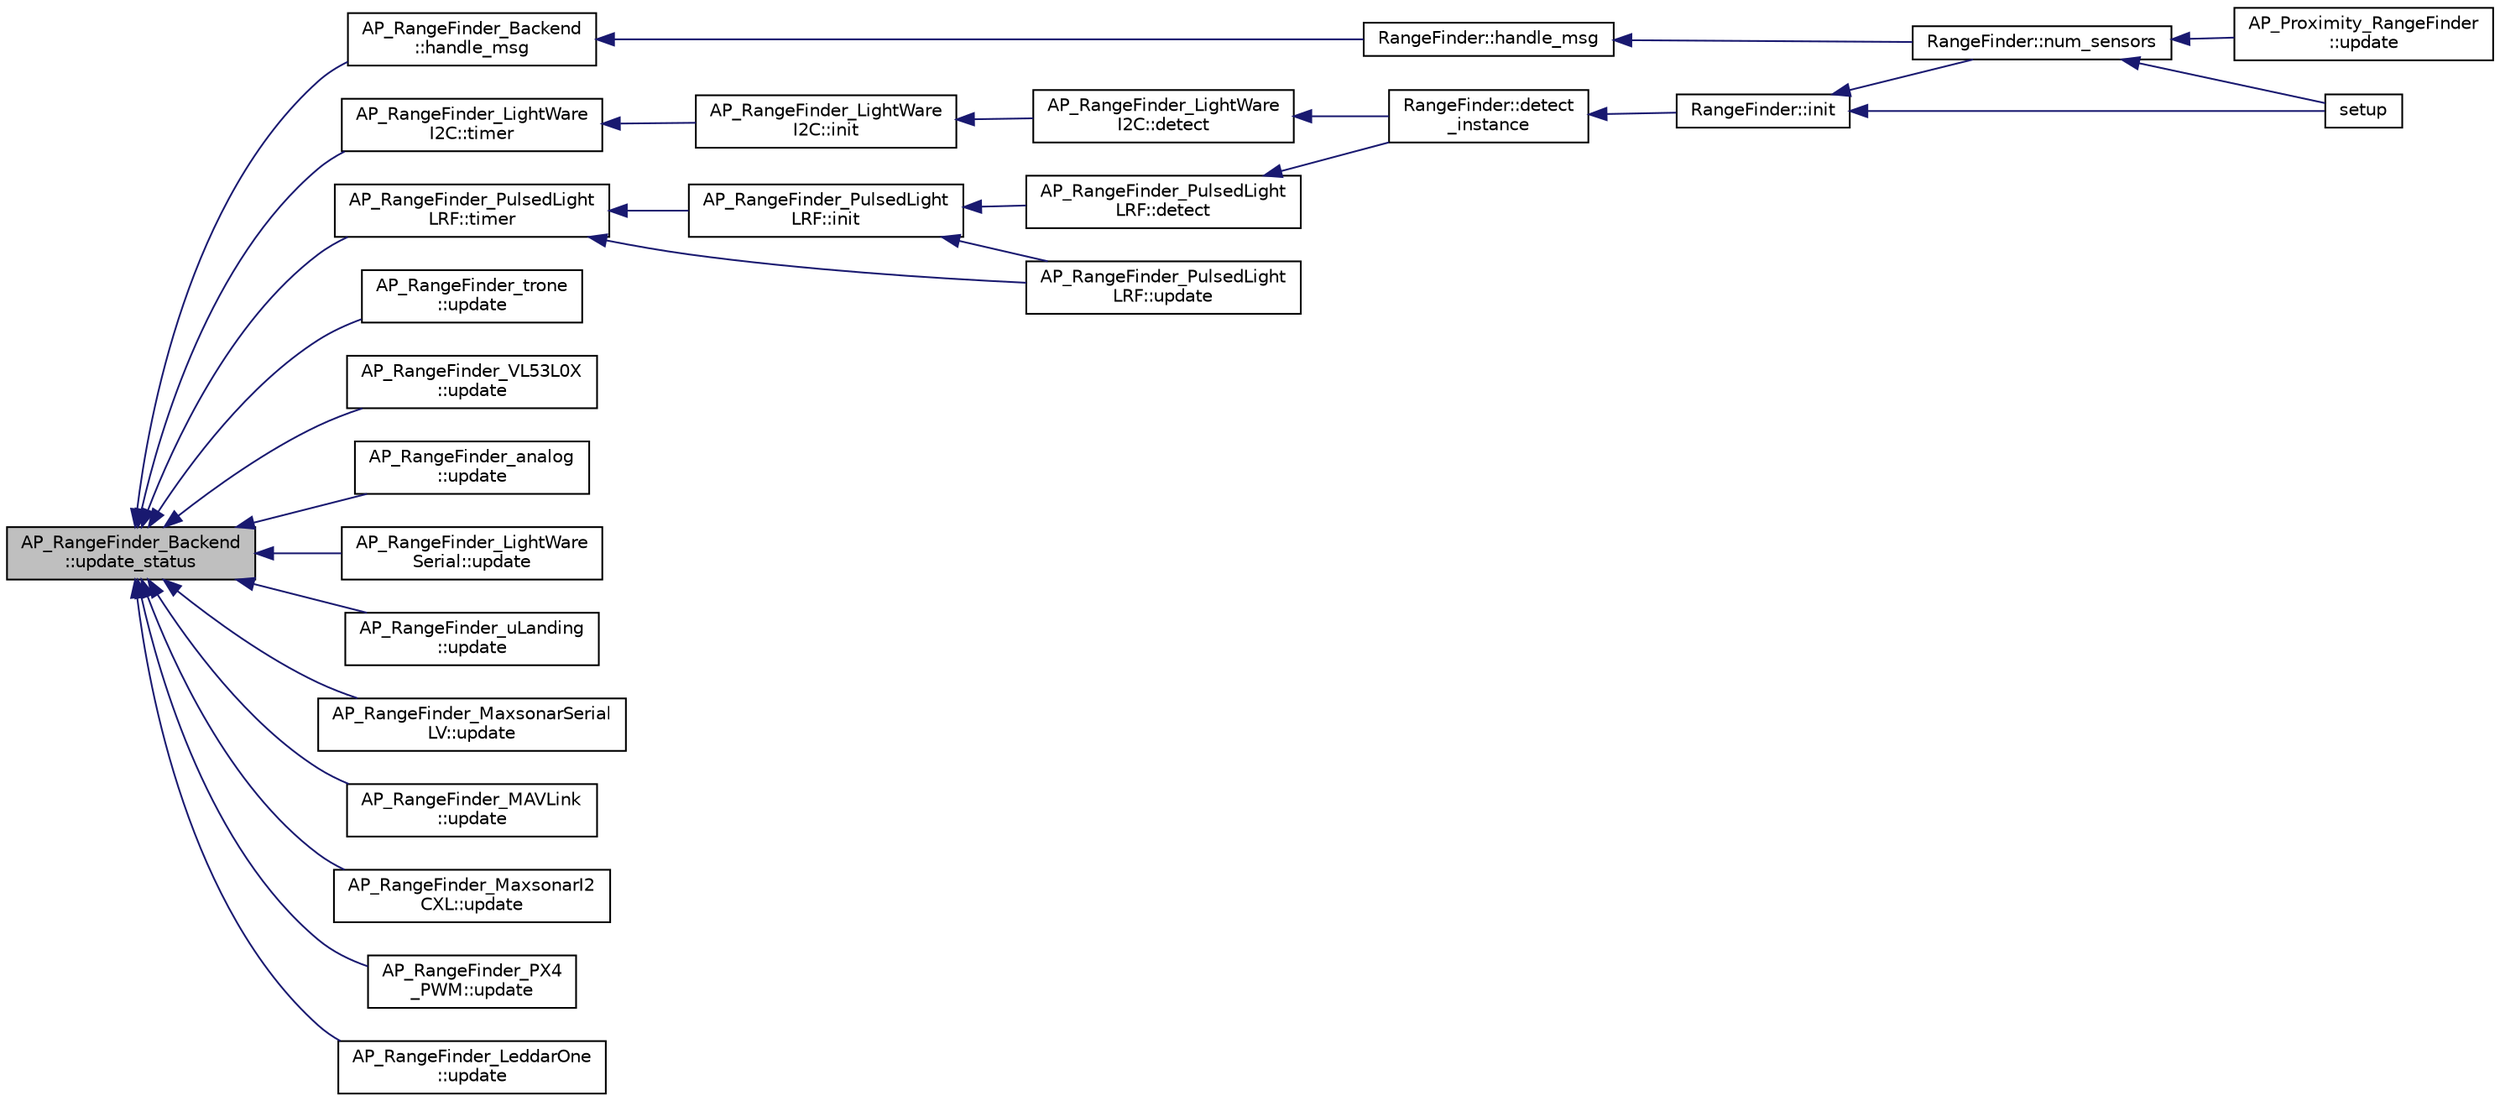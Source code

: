 digraph "AP_RangeFinder_Backend::update_status"
{
 // INTERACTIVE_SVG=YES
  edge [fontname="Helvetica",fontsize="10",labelfontname="Helvetica",labelfontsize="10"];
  node [fontname="Helvetica",fontsize="10",shape=record];
  rankdir="LR";
  Node1 [label="AP_RangeFinder_Backend\l::update_status",height=0.2,width=0.4,color="black", fillcolor="grey75", style="filled", fontcolor="black"];
  Node1 -> Node2 [dir="back",color="midnightblue",fontsize="10",style="solid",fontname="Helvetica"];
  Node2 [label="AP_RangeFinder_Backend\l::handle_msg",height=0.2,width=0.4,color="black", fillcolor="white", style="filled",URL="$classAP__RangeFinder__Backend.html#a9523288ea1f3eb55fd797f0504ad4ca0"];
  Node2 -> Node3 [dir="back",color="midnightblue",fontsize="10",style="solid",fontname="Helvetica"];
  Node3 [label="RangeFinder::handle_msg",height=0.2,width=0.4,color="black", fillcolor="white", style="filled",URL="$classRangeFinder.html#ab9d8fbc11a60ed3e9ecefb9f7b84db46"];
  Node3 -> Node4 [dir="back",color="midnightblue",fontsize="10",style="solid",fontname="Helvetica"];
  Node4 [label="RangeFinder::num_sensors",height=0.2,width=0.4,color="black", fillcolor="white", style="filled",URL="$classRangeFinder.html#a95856f52f03d5234d587600faedcbfaf"];
  Node4 -> Node5 [dir="back",color="midnightblue",fontsize="10",style="solid",fontname="Helvetica"];
  Node5 [label="AP_Proximity_RangeFinder\l::update",height=0.2,width=0.4,color="black", fillcolor="white", style="filled",URL="$classAP__Proximity__RangeFinder.html#a00972bd55509a984f8a71c4cfdb78445"];
  Node4 -> Node6 [dir="back",color="midnightblue",fontsize="10",style="solid",fontname="Helvetica"];
  Node6 [label="setup",height=0.2,width=0.4,color="black", fillcolor="white", style="filled",URL="$RFIND__test_8cpp.html#a4fc01d736fe50cf5b977f755b675f11d"];
  Node1 -> Node7 [dir="back",color="midnightblue",fontsize="10",style="solid",fontname="Helvetica"];
  Node7 [label="AP_RangeFinder_LightWare\lI2C::timer",height=0.2,width=0.4,color="black", fillcolor="white", style="filled",URL="$classAP__RangeFinder__LightWareI2C.html#af397f083c33ab36aab840d89831b0e7d"];
  Node7 -> Node8 [dir="back",color="midnightblue",fontsize="10",style="solid",fontname="Helvetica"];
  Node8 [label="AP_RangeFinder_LightWare\lI2C::init",height=0.2,width=0.4,color="black", fillcolor="white", style="filled",URL="$classAP__RangeFinder__LightWareI2C.html#a4ecab260116f4b01a5e0853b3830736a"];
  Node8 -> Node9 [dir="back",color="midnightblue",fontsize="10",style="solid",fontname="Helvetica"];
  Node9 [label="AP_RangeFinder_LightWare\lI2C::detect",height=0.2,width=0.4,color="black", fillcolor="white", style="filled",URL="$classAP__RangeFinder__LightWareI2C.html#a8244a17a7b5b90e559e999a1cb5dc40a"];
  Node9 -> Node10 [dir="back",color="midnightblue",fontsize="10",style="solid",fontname="Helvetica"];
  Node10 [label="RangeFinder::detect\l_instance",height=0.2,width=0.4,color="black", fillcolor="white", style="filled",URL="$classRangeFinder.html#a7f7f9dce880eb37d53df67cba39bdda9"];
  Node10 -> Node11 [dir="back",color="midnightblue",fontsize="10",style="solid",fontname="Helvetica"];
  Node11 [label="RangeFinder::init",height=0.2,width=0.4,color="black", fillcolor="white", style="filled",URL="$classRangeFinder.html#a1c2d6a488e35a856814b5d48ca3d5d9e"];
  Node11 -> Node6 [dir="back",color="midnightblue",fontsize="10",style="solid",fontname="Helvetica"];
  Node11 -> Node4 [dir="back",color="midnightblue",fontsize="10",style="solid",fontname="Helvetica"];
  Node1 -> Node12 [dir="back",color="midnightblue",fontsize="10",style="solid",fontname="Helvetica"];
  Node12 [label="AP_RangeFinder_PulsedLight\lLRF::timer",height=0.2,width=0.4,color="black", fillcolor="white", style="filled",URL="$classAP__RangeFinder__PulsedLightLRF.html#a14a616968340128e69452cb742254f50"];
  Node12 -> Node13 [dir="back",color="midnightblue",fontsize="10",style="solid",fontname="Helvetica"];
  Node13 [label="AP_RangeFinder_PulsedLight\lLRF::init",height=0.2,width=0.4,color="black", fillcolor="white", style="filled",URL="$classAP__RangeFinder__PulsedLightLRF.html#a1fe58514ce7282108e5aea8800c2451d"];
  Node13 -> Node14 [dir="back",color="midnightblue",fontsize="10",style="solid",fontname="Helvetica"];
  Node14 [label="AP_RangeFinder_PulsedLight\lLRF::detect",height=0.2,width=0.4,color="black", fillcolor="white", style="filled",URL="$classAP__RangeFinder__PulsedLightLRF.html#ad87857d39b8c6d2cbc53209498b60f73"];
  Node14 -> Node10 [dir="back",color="midnightblue",fontsize="10",style="solid",fontname="Helvetica"];
  Node13 -> Node15 [dir="back",color="midnightblue",fontsize="10",style="solid",fontname="Helvetica"];
  Node15 [label="AP_RangeFinder_PulsedLight\lLRF::update",height=0.2,width=0.4,color="black", fillcolor="white", style="filled",URL="$classAP__RangeFinder__PulsedLightLRF.html#a95733e2bb087ab50b224364be04da722"];
  Node12 -> Node15 [dir="back",color="midnightblue",fontsize="10",style="solid",fontname="Helvetica"];
  Node1 -> Node16 [dir="back",color="midnightblue",fontsize="10",style="solid",fontname="Helvetica"];
  Node16 [label="AP_RangeFinder_trone\l::update",height=0.2,width=0.4,color="black", fillcolor="white", style="filled",URL="$classAP__RangeFinder__trone.html#af23adcc387a4122e844d3c9c8e9105db"];
  Node1 -> Node17 [dir="back",color="midnightblue",fontsize="10",style="solid",fontname="Helvetica"];
  Node17 [label="AP_RangeFinder_VL53L0X\l::update",height=0.2,width=0.4,color="black", fillcolor="white", style="filled",URL="$classAP__RangeFinder__VL53L0X.html#ac4fdd7285705ce93d0b29f3338b35502"];
  Node1 -> Node18 [dir="back",color="midnightblue",fontsize="10",style="solid",fontname="Helvetica"];
  Node18 [label="AP_RangeFinder_analog\l::update",height=0.2,width=0.4,color="black", fillcolor="white", style="filled",URL="$classAP__RangeFinder__analog.html#ad997f109f592a3c9f875655af6ad6de0"];
  Node1 -> Node19 [dir="back",color="midnightblue",fontsize="10",style="solid",fontname="Helvetica"];
  Node19 [label="AP_RangeFinder_LightWare\lSerial::update",height=0.2,width=0.4,color="black", fillcolor="white", style="filled",URL="$classAP__RangeFinder__LightWareSerial.html#af41994f15178d579a75658acb1de5dca"];
  Node1 -> Node20 [dir="back",color="midnightblue",fontsize="10",style="solid",fontname="Helvetica"];
  Node20 [label="AP_RangeFinder_uLanding\l::update",height=0.2,width=0.4,color="black", fillcolor="white", style="filled",URL="$classAP__RangeFinder__uLanding.html#aa63ce5a4d5f9aeb31a9cc1535ecb1951"];
  Node1 -> Node21 [dir="back",color="midnightblue",fontsize="10",style="solid",fontname="Helvetica"];
  Node21 [label="AP_RangeFinder_MaxsonarSerial\lLV::update",height=0.2,width=0.4,color="black", fillcolor="white", style="filled",URL="$classAP__RangeFinder__MaxsonarSerialLV.html#a054c451a728eb541ffbced36d5a5a2d5"];
  Node1 -> Node22 [dir="back",color="midnightblue",fontsize="10",style="solid",fontname="Helvetica"];
  Node22 [label="AP_RangeFinder_MAVLink\l::update",height=0.2,width=0.4,color="black", fillcolor="white", style="filled",URL="$classAP__RangeFinder__MAVLink.html#ad15f18cc0d84f8fc589612217195494f"];
  Node1 -> Node23 [dir="back",color="midnightblue",fontsize="10",style="solid",fontname="Helvetica"];
  Node23 [label="AP_RangeFinder_MaxsonarI2\lCXL::update",height=0.2,width=0.4,color="black", fillcolor="white", style="filled",URL="$classAP__RangeFinder__MaxsonarI2CXL.html#a6e990839c7d9bbced27ead7b6f4d3a38"];
  Node1 -> Node24 [dir="back",color="midnightblue",fontsize="10",style="solid",fontname="Helvetica"];
  Node24 [label="AP_RangeFinder_PX4\l_PWM::update",height=0.2,width=0.4,color="black", fillcolor="white", style="filled",URL="$classAP__RangeFinder__PX4__PWM.html#a434a00adf4f58b34de67fb54131cdec0"];
  Node1 -> Node25 [dir="back",color="midnightblue",fontsize="10",style="solid",fontname="Helvetica"];
  Node25 [label="AP_RangeFinder_LeddarOne\l::update",height=0.2,width=0.4,color="black", fillcolor="white", style="filled",URL="$classAP__RangeFinder__LeddarOne.html#aecd5d8b1de8071b550265a52fa202be4"];
}
